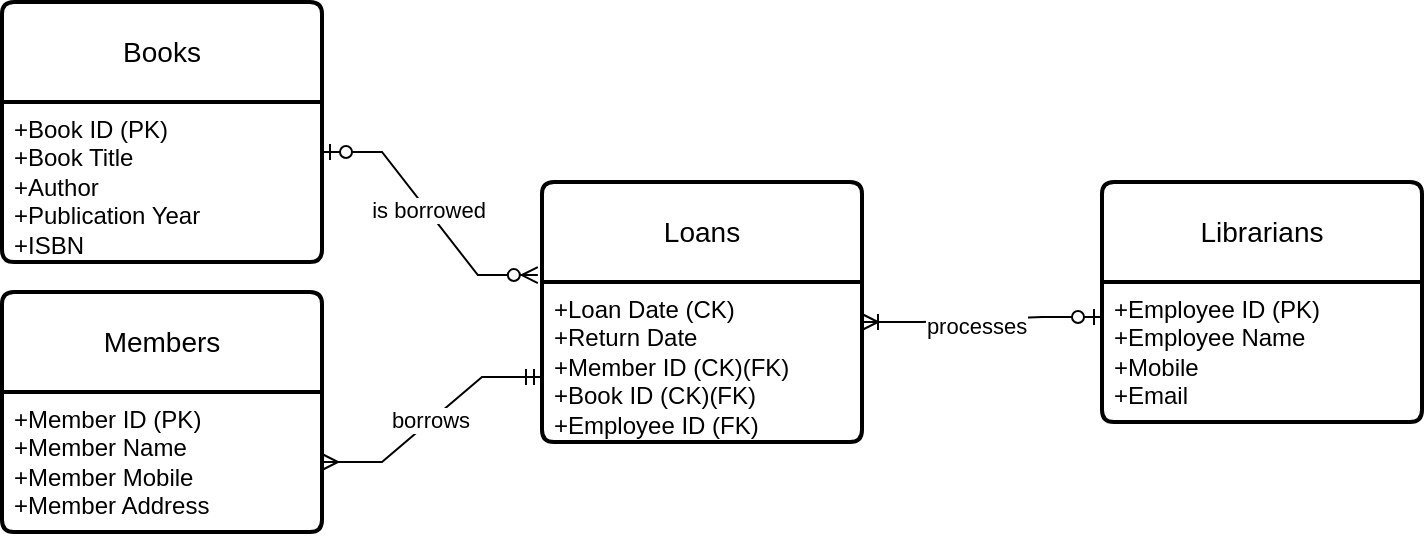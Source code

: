 <mxfile version="24.4.9" type="github">
  <diagram name="Page-1" id="0urAeZK6p6UjDWXiGpKD">
    <mxGraphModel dx="933" dy="531" grid="1" gridSize="10" guides="1" tooltips="1" connect="1" arrows="1" fold="1" page="1" pageScale="1" pageWidth="850" pageHeight="1100" math="0" shadow="0">
      <root>
        <mxCell id="0" />
        <mxCell id="1" parent="0" />
        <mxCell id="XvURcuywaui9q2FFQDTr-5" value="Members" style="swimlane;childLayout=stackLayout;horizontal=1;startSize=50;horizontalStack=0;rounded=1;fontSize=14;fontStyle=0;strokeWidth=2;resizeParent=0;resizeLast=1;shadow=0;dashed=0;align=center;arcSize=4;whiteSpace=wrap;html=1;" vertex="1" parent="1">
          <mxGeometry x="140" y="225" width="160" height="120" as="geometry" />
        </mxCell>
        <mxCell id="XvURcuywaui9q2FFQDTr-6" value="+Member ID (PK)&lt;div&gt;+Member Name&lt;/div&gt;&lt;div&gt;+Member Mobile&lt;/div&gt;&lt;div&gt;+Member Address&amp;nbsp;&lt;/div&gt;" style="align=left;strokeColor=none;fillColor=none;spacingLeft=4;fontSize=12;verticalAlign=top;resizable=0;rotatable=0;part=1;html=1;" vertex="1" parent="XvURcuywaui9q2FFQDTr-5">
          <mxGeometry y="50" width="160" height="70" as="geometry" />
        </mxCell>
        <mxCell id="XvURcuywaui9q2FFQDTr-7" value="Loans" style="swimlane;childLayout=stackLayout;horizontal=1;startSize=50;horizontalStack=0;rounded=1;fontSize=14;fontStyle=0;strokeWidth=2;resizeParent=0;resizeLast=1;shadow=0;dashed=0;align=center;arcSize=4;whiteSpace=wrap;html=1;" vertex="1" parent="1">
          <mxGeometry x="410" y="170" width="160" height="130" as="geometry" />
        </mxCell>
        <mxCell id="XvURcuywaui9q2FFQDTr-8" value="&lt;div&gt;+Loan Date (CK)&lt;div&gt;+Return Date&lt;/div&gt;&lt;div&gt;+Member ID (CK)(FK)&lt;/div&gt;&lt;div&gt;+Book ID (CK)(FK)&lt;/div&gt;&lt;div&gt;+Employee ID (FK)&lt;/div&gt;&lt;/div&gt;" style="align=left;strokeColor=none;fillColor=none;spacingLeft=4;fontSize=12;verticalAlign=top;resizable=0;rotatable=0;part=1;html=1;" vertex="1" parent="XvURcuywaui9q2FFQDTr-7">
          <mxGeometry y="50" width="160" height="80" as="geometry" />
        </mxCell>
        <mxCell id="XvURcuywaui9q2FFQDTr-9" value="Books" style="swimlane;childLayout=stackLayout;horizontal=1;startSize=50;horizontalStack=0;rounded=1;fontSize=14;fontStyle=0;strokeWidth=2;resizeParent=0;resizeLast=1;shadow=0;dashed=0;align=center;arcSize=4;whiteSpace=wrap;html=1;" vertex="1" parent="1">
          <mxGeometry x="140" y="80" width="160" height="130" as="geometry" />
        </mxCell>
        <mxCell id="XvURcuywaui9q2FFQDTr-10" value="+Book ID (PK)&lt;div&gt;+Book Title&lt;/div&gt;&lt;div&gt;+Author&amp;nbsp;&lt;/div&gt;&lt;div&gt;+Publication Year&lt;/div&gt;&lt;div&gt;+ISBN&lt;/div&gt;" style="align=left;strokeColor=none;fillColor=none;spacingLeft=4;fontSize=12;verticalAlign=top;resizable=0;rotatable=0;part=1;html=1;" vertex="1" parent="XvURcuywaui9q2FFQDTr-9">
          <mxGeometry y="50" width="160" height="80" as="geometry" />
        </mxCell>
        <mxCell id="XvURcuywaui9q2FFQDTr-11" value="Librarians" style="swimlane;childLayout=stackLayout;horizontal=1;startSize=50;horizontalStack=0;rounded=1;fontSize=14;fontStyle=0;strokeWidth=2;resizeParent=0;resizeLast=1;shadow=0;dashed=0;align=center;arcSize=4;whiteSpace=wrap;html=1;" vertex="1" parent="1">
          <mxGeometry x="690" y="170" width="160" height="120" as="geometry" />
        </mxCell>
        <mxCell id="XvURcuywaui9q2FFQDTr-12" value="+Employee ID (PK)&lt;div&gt;+Employee Name&lt;/div&gt;&lt;div&gt;+Mobile&lt;/div&gt;&lt;div&gt;+Email&lt;/div&gt;" style="align=left;strokeColor=none;fillColor=none;spacingLeft=4;fontSize=12;verticalAlign=top;resizable=0;rotatable=0;part=1;html=1;" vertex="1" parent="XvURcuywaui9q2FFQDTr-11">
          <mxGeometry y="50" width="160" height="70" as="geometry" />
        </mxCell>
        <mxCell id="XvURcuywaui9q2FFQDTr-19" value="" style="edgeStyle=entityRelationEdgeStyle;fontSize=12;html=1;endArrow=ERmandOne;startArrow=ERmany;rounded=0;entryX=0;entryY=0.75;entryDx=0;entryDy=0;exitX=1;exitY=0.5;exitDx=0;exitDy=0;startFill=0;" edge="1" parent="1" source="XvURcuywaui9q2FFQDTr-6" target="XvURcuywaui9q2FFQDTr-7">
          <mxGeometry width="100" height="100" relative="1" as="geometry">
            <mxPoint x="300" y="320" as="sourcePoint" />
            <mxPoint x="400" y="220" as="targetPoint" />
            <Array as="points">
              <mxPoint x="310" y="310" />
            </Array>
          </mxGeometry>
        </mxCell>
        <mxCell id="XvURcuywaui9q2FFQDTr-25" value="borrows" style="edgeLabel;html=1;align=center;verticalAlign=middle;resizable=0;points=[];" vertex="1" connectable="0" parent="XvURcuywaui9q2FFQDTr-19">
          <mxGeometry x="-0.03" y="2" relative="1" as="geometry">
            <mxPoint x="1" as="offset" />
          </mxGeometry>
        </mxCell>
        <mxCell id="XvURcuywaui9q2FFQDTr-23" value="" style="edgeStyle=entityRelationEdgeStyle;fontSize=12;html=1;endArrow=ERzeroToMany;startArrow=ERzeroToOne;rounded=0;entryX=-0.013;entryY=0.358;entryDx=0;entryDy=0;entryPerimeter=0;" edge="1" parent="1" target="XvURcuywaui9q2FFQDTr-7">
          <mxGeometry width="100" height="100" relative="1" as="geometry">
            <mxPoint x="300" y="155" as="sourcePoint" />
            <mxPoint x="400" y="55" as="targetPoint" />
          </mxGeometry>
        </mxCell>
        <mxCell id="XvURcuywaui9q2FFQDTr-24" value="is borrowed" style="edgeLabel;html=1;align=center;verticalAlign=middle;resizable=0;points=[];" vertex="1" connectable="0" parent="XvURcuywaui9q2FFQDTr-23">
          <mxGeometry x="-0.035" relative="1" as="geometry">
            <mxPoint as="offset" />
          </mxGeometry>
        </mxCell>
        <mxCell id="XvURcuywaui9q2FFQDTr-27" value="" style="edgeStyle=entityRelationEdgeStyle;fontSize=12;html=1;endArrow=ERoneToMany;startArrow=ERzeroToOne;rounded=0;entryX=1;entryY=0.25;entryDx=0;entryDy=0;exitX=0;exitY=0.25;exitDx=0;exitDy=0;" edge="1" parent="1" source="XvURcuywaui9q2FFQDTr-12" target="XvURcuywaui9q2FFQDTr-8">
          <mxGeometry width="100" height="100" relative="1" as="geometry">
            <mxPoint x="680" y="230" as="sourcePoint" />
            <mxPoint x="650" y="275" as="targetPoint" />
          </mxGeometry>
        </mxCell>
        <mxCell id="XvURcuywaui9q2FFQDTr-28" value="processes" style="edgeLabel;html=1;align=center;verticalAlign=middle;resizable=0;points=[];" vertex="1" connectable="0" parent="XvURcuywaui9q2FFQDTr-27">
          <mxGeometry x="0.059" y="3" relative="1" as="geometry">
            <mxPoint as="offset" />
          </mxGeometry>
        </mxCell>
      </root>
    </mxGraphModel>
  </diagram>
</mxfile>

